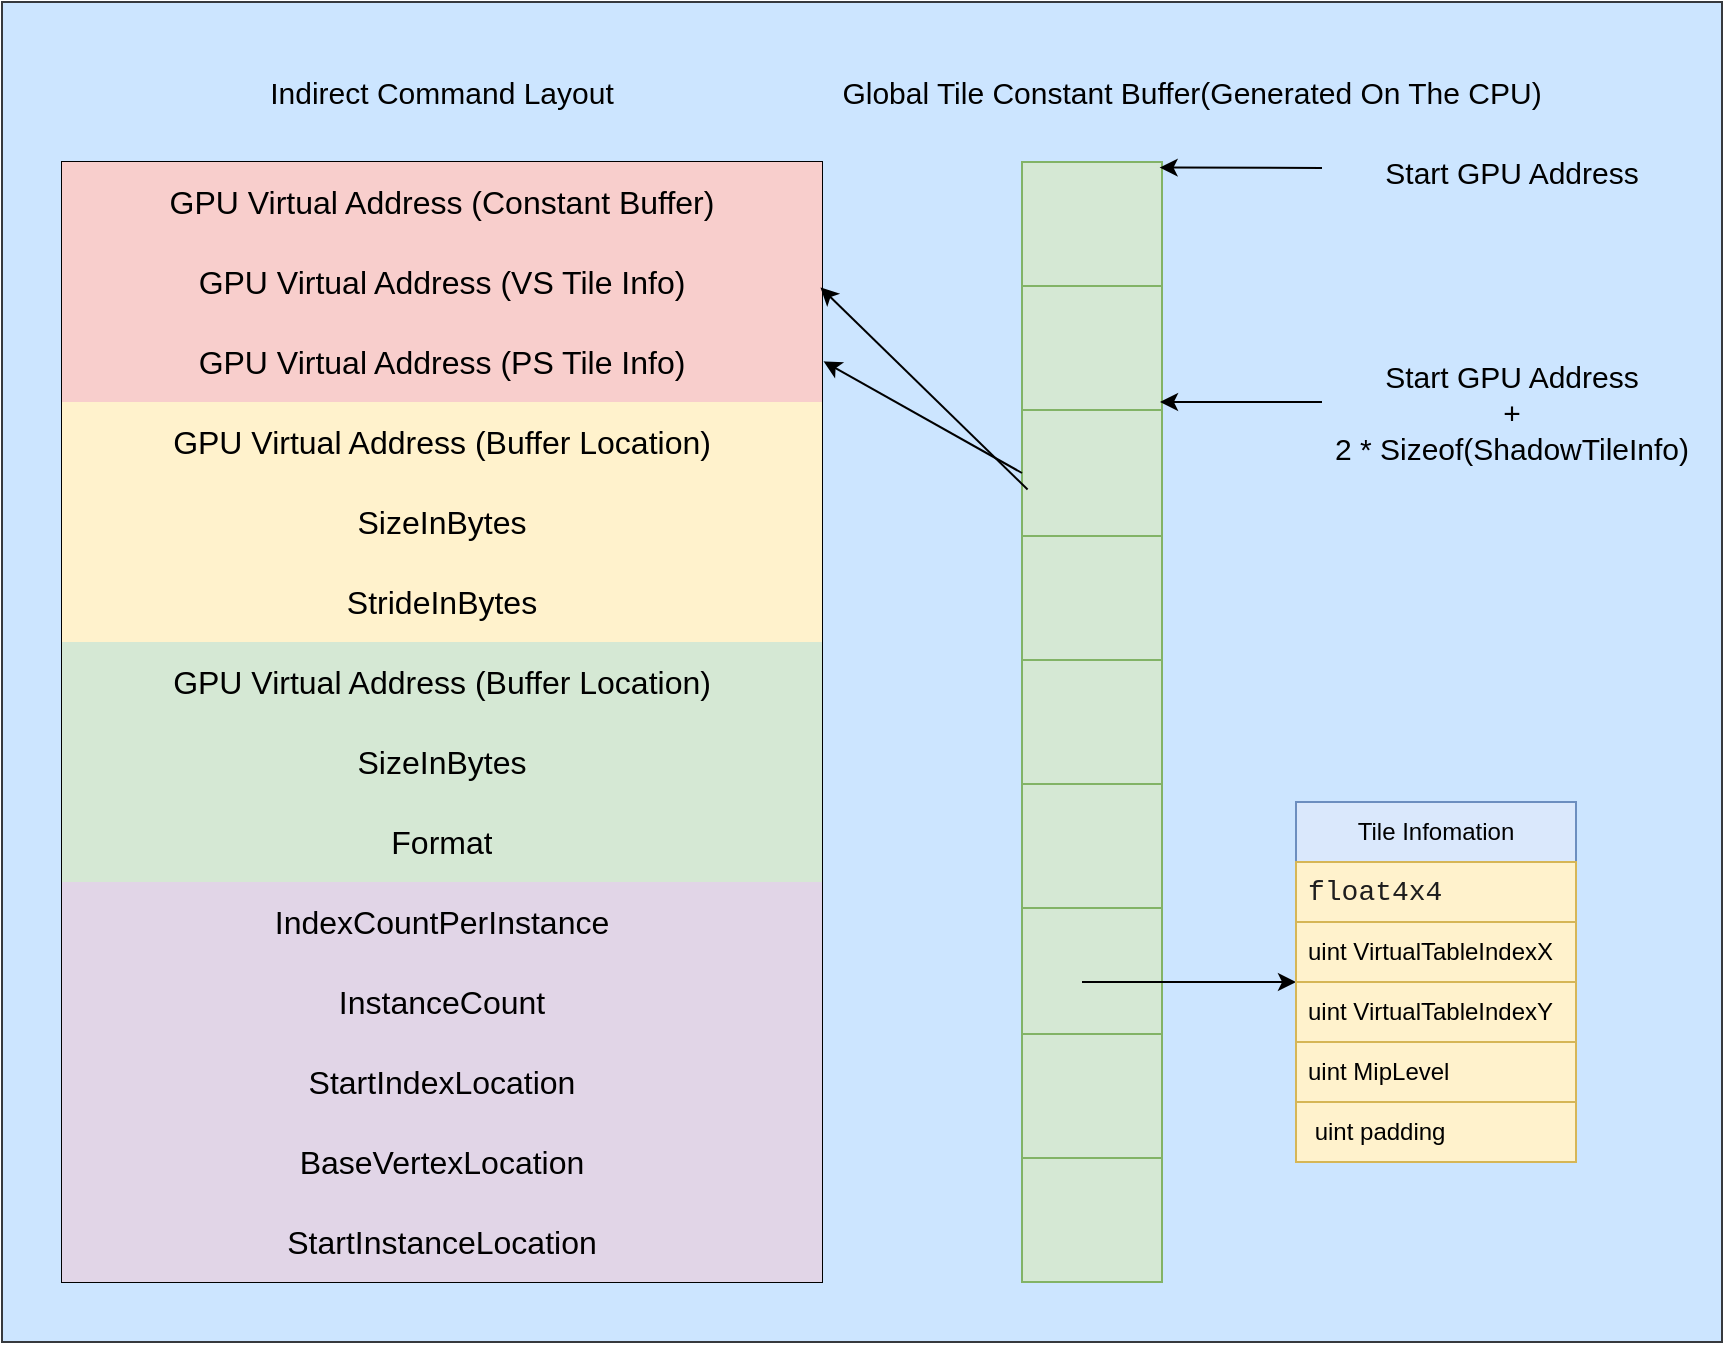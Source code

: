 <mxfile version="24.2.5" type="device">
  <diagram name="第 1 页" id="gTK-FKYgxDKsyjKZbXm8">
    <mxGraphModel dx="1050" dy="629" grid="1" gridSize="10" guides="1" tooltips="1" connect="1" arrows="1" fold="1" page="1" pageScale="1" pageWidth="827" pageHeight="1169" math="0" shadow="0">
      <root>
        <mxCell id="0" />
        <mxCell id="1" parent="0" />
        <mxCell id="mmLs14gXnxL-d7uuGad4-107" value="" style="rounded=0;whiteSpace=wrap;html=1;fillColor=#cce5ff;strokeColor=#36393d;" vertex="1" parent="1">
          <mxGeometry x="40" y="430" width="860" height="670" as="geometry" />
        </mxCell>
        <mxCell id="mmLs14gXnxL-d7uuGad4-26" value="" style="shape=table;startSize=0;container=1;collapsible=0;childLayout=tableLayout;fontSize=16;" vertex="1" parent="1">
          <mxGeometry x="70" y="510" width="380" height="560" as="geometry" />
        </mxCell>
        <mxCell id="mmLs14gXnxL-d7uuGad4-27" value="" style="shape=tableRow;horizontal=0;startSize=0;swimlaneHead=0;swimlaneBody=0;strokeColor=inherit;top=0;left=0;bottom=0;right=0;collapsible=0;dropTarget=0;fillColor=none;points=[[0,0.5],[1,0.5]];portConstraint=eastwest;fontSize=16;" vertex="1" parent="mmLs14gXnxL-d7uuGad4-26">
          <mxGeometry width="380" height="40" as="geometry" />
        </mxCell>
        <mxCell id="mmLs14gXnxL-d7uuGad4-28" value="GPU Virtual Address (Constant Buffer)" style="shape=partialRectangle;html=1;whiteSpace=wrap;connectable=0;strokeColor=#b85450;overflow=hidden;fillColor=#f8cecc;top=0;left=0;bottom=0;right=0;pointerEvents=1;fontSize=16;" vertex="1" parent="mmLs14gXnxL-d7uuGad4-27">
          <mxGeometry width="380" height="40" as="geometry">
            <mxRectangle width="380" height="40" as="alternateBounds" />
          </mxGeometry>
        </mxCell>
        <mxCell id="mmLs14gXnxL-d7uuGad4-29" style="shape=tableRow;horizontal=0;startSize=0;swimlaneHead=0;swimlaneBody=0;strokeColor=inherit;top=0;left=0;bottom=0;right=0;collapsible=0;dropTarget=0;fillColor=none;points=[[0,0.5],[1,0.5]];portConstraint=eastwest;fontSize=16;" vertex="1" parent="mmLs14gXnxL-d7uuGad4-26">
          <mxGeometry y="40" width="380" height="40" as="geometry" />
        </mxCell>
        <mxCell id="mmLs14gXnxL-d7uuGad4-30" value="GPU Virtual Address (VS Tile Info)" style="shape=partialRectangle;html=1;whiteSpace=wrap;connectable=0;strokeColor=#b85450;overflow=hidden;fillColor=#f8cecc;top=0;left=0;bottom=0;right=0;pointerEvents=1;fontSize=16;" vertex="1" parent="mmLs14gXnxL-d7uuGad4-29">
          <mxGeometry width="380" height="40" as="geometry">
            <mxRectangle width="380" height="40" as="alternateBounds" />
          </mxGeometry>
        </mxCell>
        <mxCell id="mmLs14gXnxL-d7uuGad4-31" style="shape=tableRow;horizontal=0;startSize=0;swimlaneHead=0;swimlaneBody=0;strokeColor=inherit;top=0;left=0;bottom=0;right=0;collapsible=0;dropTarget=0;fillColor=none;points=[[0,0.5],[1,0.5]];portConstraint=eastwest;fontSize=16;" vertex="1" parent="mmLs14gXnxL-d7uuGad4-26">
          <mxGeometry y="80" width="380" height="40" as="geometry" />
        </mxCell>
        <mxCell id="mmLs14gXnxL-d7uuGad4-32" value="GPU Virtual Address (PS Tile Info)" style="shape=partialRectangle;html=1;whiteSpace=wrap;connectable=0;strokeColor=#b85450;overflow=hidden;fillColor=#f8cecc;top=0;left=0;bottom=0;right=0;pointerEvents=1;fontSize=16;" vertex="1" parent="mmLs14gXnxL-d7uuGad4-31">
          <mxGeometry width="380" height="40" as="geometry">
            <mxRectangle width="380" height="40" as="alternateBounds" />
          </mxGeometry>
        </mxCell>
        <mxCell id="mmLs14gXnxL-d7uuGad4-33" value="" style="shape=tableRow;horizontal=0;startSize=0;swimlaneHead=0;swimlaneBody=0;strokeColor=inherit;top=0;left=0;bottom=0;right=0;collapsible=0;dropTarget=0;fillColor=none;points=[[0,0.5],[1,0.5]];portConstraint=eastwest;fontSize=16;" vertex="1" parent="mmLs14gXnxL-d7uuGad4-26">
          <mxGeometry y="120" width="380" height="40" as="geometry" />
        </mxCell>
        <mxCell id="mmLs14gXnxL-d7uuGad4-34" value="GPU Virtual Address (Buffer Location)" style="shape=partialRectangle;html=1;whiteSpace=wrap;connectable=0;strokeColor=#d6b656;overflow=hidden;fillColor=#fff2cc;top=0;left=0;bottom=0;right=0;pointerEvents=1;fontSize=16;" vertex="1" parent="mmLs14gXnxL-d7uuGad4-33">
          <mxGeometry width="380" height="40" as="geometry">
            <mxRectangle width="380" height="40" as="alternateBounds" />
          </mxGeometry>
        </mxCell>
        <mxCell id="mmLs14gXnxL-d7uuGad4-35" value="" style="shape=tableRow;horizontal=0;startSize=0;swimlaneHead=0;swimlaneBody=0;strokeColor=inherit;top=0;left=0;bottom=0;right=0;collapsible=0;dropTarget=0;fillColor=none;points=[[0,0.5],[1,0.5]];portConstraint=eastwest;fontSize=16;" vertex="1" parent="mmLs14gXnxL-d7uuGad4-26">
          <mxGeometry y="160" width="380" height="40" as="geometry" />
        </mxCell>
        <mxCell id="mmLs14gXnxL-d7uuGad4-36" value="SizeInBytes" style="shape=partialRectangle;html=1;whiteSpace=wrap;connectable=0;strokeColor=#d6b656;overflow=hidden;fillColor=#fff2cc;top=0;left=0;bottom=0;right=0;pointerEvents=1;fontSize=16;" vertex="1" parent="mmLs14gXnxL-d7uuGad4-35">
          <mxGeometry width="380" height="40" as="geometry">
            <mxRectangle width="380" height="40" as="alternateBounds" />
          </mxGeometry>
        </mxCell>
        <mxCell id="mmLs14gXnxL-d7uuGad4-37" style="shape=tableRow;horizontal=0;startSize=0;swimlaneHead=0;swimlaneBody=0;strokeColor=inherit;top=0;left=0;bottom=0;right=0;collapsible=0;dropTarget=0;fillColor=none;points=[[0,0.5],[1,0.5]];portConstraint=eastwest;fontSize=16;" vertex="1" parent="mmLs14gXnxL-d7uuGad4-26">
          <mxGeometry y="200" width="380" height="40" as="geometry" />
        </mxCell>
        <mxCell id="mmLs14gXnxL-d7uuGad4-38" value="StrideInBytes" style="shape=partialRectangle;html=1;whiteSpace=wrap;connectable=0;strokeColor=#d6b656;overflow=hidden;fillColor=#fff2cc;top=0;left=0;bottom=0;right=0;pointerEvents=1;fontSize=16;" vertex="1" parent="mmLs14gXnxL-d7uuGad4-37">
          <mxGeometry width="380" height="40" as="geometry">
            <mxRectangle width="380" height="40" as="alternateBounds" />
          </mxGeometry>
        </mxCell>
        <mxCell id="mmLs14gXnxL-d7uuGad4-39" style="shape=tableRow;horizontal=0;startSize=0;swimlaneHead=0;swimlaneBody=0;strokeColor=inherit;top=0;left=0;bottom=0;right=0;collapsible=0;dropTarget=0;fillColor=none;points=[[0,0.5],[1,0.5]];portConstraint=eastwest;fontSize=16;" vertex="1" parent="mmLs14gXnxL-d7uuGad4-26">
          <mxGeometry y="240" width="380" height="40" as="geometry" />
        </mxCell>
        <mxCell id="mmLs14gXnxL-d7uuGad4-40" value="GPU Virtual Address (Buffer Location)" style="shape=partialRectangle;html=1;whiteSpace=wrap;connectable=0;strokeColor=#82b366;overflow=hidden;fillColor=#d5e8d4;top=0;left=0;bottom=0;right=0;pointerEvents=1;fontSize=16;" vertex="1" parent="mmLs14gXnxL-d7uuGad4-39">
          <mxGeometry width="380" height="40" as="geometry">
            <mxRectangle width="380" height="40" as="alternateBounds" />
          </mxGeometry>
        </mxCell>
        <mxCell id="mmLs14gXnxL-d7uuGad4-41" style="shape=tableRow;horizontal=0;startSize=0;swimlaneHead=0;swimlaneBody=0;strokeColor=inherit;top=0;left=0;bottom=0;right=0;collapsible=0;dropTarget=0;fillColor=none;points=[[0,0.5],[1,0.5]];portConstraint=eastwest;fontSize=16;" vertex="1" parent="mmLs14gXnxL-d7uuGad4-26">
          <mxGeometry y="280" width="380" height="40" as="geometry" />
        </mxCell>
        <mxCell id="mmLs14gXnxL-d7uuGad4-42" value="SizeInBytes" style="shape=partialRectangle;html=1;whiteSpace=wrap;connectable=0;strokeColor=#82b366;overflow=hidden;fillColor=#d5e8d4;top=0;left=0;bottom=0;right=0;pointerEvents=1;fontSize=16;" vertex="1" parent="mmLs14gXnxL-d7uuGad4-41">
          <mxGeometry width="380" height="40" as="geometry">
            <mxRectangle width="380" height="40" as="alternateBounds" />
          </mxGeometry>
        </mxCell>
        <mxCell id="mmLs14gXnxL-d7uuGad4-43" style="shape=tableRow;horizontal=0;startSize=0;swimlaneHead=0;swimlaneBody=0;strokeColor=inherit;top=0;left=0;bottom=0;right=0;collapsible=0;dropTarget=0;fillColor=none;points=[[0,0.5],[1,0.5]];portConstraint=eastwest;fontSize=16;" vertex="1" parent="mmLs14gXnxL-d7uuGad4-26">
          <mxGeometry y="320" width="380" height="40" as="geometry" />
        </mxCell>
        <mxCell id="mmLs14gXnxL-d7uuGad4-44" value="Format" style="shape=partialRectangle;html=1;whiteSpace=wrap;connectable=0;strokeColor=#82b366;overflow=hidden;fillColor=#d5e8d4;top=0;left=0;bottom=0;right=0;pointerEvents=1;fontSize=16;" vertex="1" parent="mmLs14gXnxL-d7uuGad4-43">
          <mxGeometry width="380" height="40" as="geometry">
            <mxRectangle width="380" height="40" as="alternateBounds" />
          </mxGeometry>
        </mxCell>
        <mxCell id="mmLs14gXnxL-d7uuGad4-45" style="shape=tableRow;horizontal=0;startSize=0;swimlaneHead=0;swimlaneBody=0;strokeColor=inherit;top=0;left=0;bottom=0;right=0;collapsible=0;dropTarget=0;fillColor=none;points=[[0,0.5],[1,0.5]];portConstraint=eastwest;fontSize=16;" vertex="1" parent="mmLs14gXnxL-d7uuGad4-26">
          <mxGeometry y="360" width="380" height="40" as="geometry" />
        </mxCell>
        <mxCell id="mmLs14gXnxL-d7uuGad4-46" value="IndexCountPerInstance" style="shape=partialRectangle;html=1;whiteSpace=wrap;connectable=0;strokeColor=#9673a6;overflow=hidden;fillColor=#e1d5e7;top=0;left=0;bottom=0;right=0;pointerEvents=1;fontSize=16;" vertex="1" parent="mmLs14gXnxL-d7uuGad4-45">
          <mxGeometry width="380" height="40" as="geometry">
            <mxRectangle width="380" height="40" as="alternateBounds" />
          </mxGeometry>
        </mxCell>
        <mxCell id="mmLs14gXnxL-d7uuGad4-47" style="shape=tableRow;horizontal=0;startSize=0;swimlaneHead=0;swimlaneBody=0;strokeColor=inherit;top=0;left=0;bottom=0;right=0;collapsible=0;dropTarget=0;fillColor=none;points=[[0,0.5],[1,0.5]];portConstraint=eastwest;fontSize=16;" vertex="1" parent="mmLs14gXnxL-d7uuGad4-26">
          <mxGeometry y="400" width="380" height="40" as="geometry" />
        </mxCell>
        <mxCell id="mmLs14gXnxL-d7uuGad4-48" value="InstanceCount" style="shape=partialRectangle;html=1;whiteSpace=wrap;connectable=0;strokeColor=#9673a6;overflow=hidden;fillColor=#e1d5e7;top=0;left=0;bottom=0;right=0;pointerEvents=1;fontSize=16;" vertex="1" parent="mmLs14gXnxL-d7uuGad4-47">
          <mxGeometry width="380" height="40" as="geometry">
            <mxRectangle width="380" height="40" as="alternateBounds" />
          </mxGeometry>
        </mxCell>
        <mxCell id="mmLs14gXnxL-d7uuGad4-49" style="shape=tableRow;horizontal=0;startSize=0;swimlaneHead=0;swimlaneBody=0;strokeColor=inherit;top=0;left=0;bottom=0;right=0;collapsible=0;dropTarget=0;fillColor=none;points=[[0,0.5],[1,0.5]];portConstraint=eastwest;fontSize=16;" vertex="1" parent="mmLs14gXnxL-d7uuGad4-26">
          <mxGeometry y="440" width="380" height="40" as="geometry" />
        </mxCell>
        <mxCell id="mmLs14gXnxL-d7uuGad4-50" value="StartIndexLocation" style="shape=partialRectangle;html=1;whiteSpace=wrap;connectable=0;strokeColor=#9673a6;overflow=hidden;fillColor=#e1d5e7;top=0;left=0;bottom=0;right=0;pointerEvents=1;fontSize=16;" vertex="1" parent="mmLs14gXnxL-d7uuGad4-49">
          <mxGeometry width="380" height="40" as="geometry">
            <mxRectangle width="380" height="40" as="alternateBounds" />
          </mxGeometry>
        </mxCell>
        <mxCell id="mmLs14gXnxL-d7uuGad4-51" style="shape=tableRow;horizontal=0;startSize=0;swimlaneHead=0;swimlaneBody=0;strokeColor=inherit;top=0;left=0;bottom=0;right=0;collapsible=0;dropTarget=0;fillColor=none;points=[[0,0.5],[1,0.5]];portConstraint=eastwest;fontSize=16;" vertex="1" parent="mmLs14gXnxL-d7uuGad4-26">
          <mxGeometry y="480" width="380" height="40" as="geometry" />
        </mxCell>
        <mxCell id="mmLs14gXnxL-d7uuGad4-52" value="BaseVertexLocation" style="shape=partialRectangle;html=1;whiteSpace=wrap;connectable=0;strokeColor=#9673a6;overflow=hidden;fillColor=#e1d5e7;top=0;left=0;bottom=0;right=0;pointerEvents=1;fontSize=16;" vertex="1" parent="mmLs14gXnxL-d7uuGad4-51">
          <mxGeometry width="380" height="40" as="geometry">
            <mxRectangle width="380" height="40" as="alternateBounds" />
          </mxGeometry>
        </mxCell>
        <mxCell id="mmLs14gXnxL-d7uuGad4-53" style="shape=tableRow;horizontal=0;startSize=0;swimlaneHead=0;swimlaneBody=0;strokeColor=inherit;top=0;left=0;bottom=0;right=0;collapsible=0;dropTarget=0;fillColor=none;points=[[0,0.5],[1,0.5]];portConstraint=eastwest;fontSize=16;" vertex="1" parent="mmLs14gXnxL-d7uuGad4-26">
          <mxGeometry y="520" width="380" height="40" as="geometry" />
        </mxCell>
        <mxCell id="mmLs14gXnxL-d7uuGad4-54" value="StartInstanceLocation" style="shape=partialRectangle;html=1;whiteSpace=wrap;connectable=0;strokeColor=#9673a6;overflow=hidden;fillColor=#e1d5e7;top=0;left=0;bottom=0;right=0;pointerEvents=1;fontSize=16;" vertex="1" parent="mmLs14gXnxL-d7uuGad4-53">
          <mxGeometry width="380" height="40" as="geometry">
            <mxRectangle width="380" height="40" as="alternateBounds" />
          </mxGeometry>
        </mxCell>
        <mxCell id="mmLs14gXnxL-d7uuGad4-55" value="" style="shape=table;startSize=0;container=1;collapsible=0;childLayout=tableLayout;fontSize=16;fillColor=#d5e8d4;strokeColor=#82b366;" vertex="1" parent="1">
          <mxGeometry x="550" y="510" width="70" height="560" as="geometry" />
        </mxCell>
        <mxCell id="mmLs14gXnxL-d7uuGad4-68" style="shape=tableRow;horizontal=0;startSize=0;swimlaneHead=0;swimlaneBody=0;strokeColor=inherit;top=0;left=0;bottom=0;right=0;collapsible=0;dropTarget=0;fillColor=none;points=[[0,0.5],[1,0.5]];portConstraint=eastwest;fontSize=16;" vertex="1" parent="mmLs14gXnxL-d7uuGad4-55">
          <mxGeometry width="70" height="62" as="geometry" />
        </mxCell>
        <mxCell id="mmLs14gXnxL-d7uuGad4-69" style="shape=partialRectangle;html=1;whiteSpace=wrap;connectable=0;strokeColor=inherit;overflow=hidden;fillColor=none;top=0;left=0;bottom=0;right=0;pointerEvents=1;fontSize=16;" vertex="1" parent="mmLs14gXnxL-d7uuGad4-68">
          <mxGeometry width="70" height="62" as="geometry">
            <mxRectangle width="70" height="62" as="alternateBounds" />
          </mxGeometry>
        </mxCell>
        <mxCell id="mmLs14gXnxL-d7uuGad4-72" style="shape=tableRow;horizontal=0;startSize=0;swimlaneHead=0;swimlaneBody=0;strokeColor=inherit;top=0;left=0;bottom=0;right=0;collapsible=0;dropTarget=0;fillColor=none;points=[[0,0.5],[1,0.5]];portConstraint=eastwest;fontSize=16;" vertex="1" parent="mmLs14gXnxL-d7uuGad4-55">
          <mxGeometry y="62" width="70" height="62" as="geometry" />
        </mxCell>
        <mxCell id="mmLs14gXnxL-d7uuGad4-73" style="shape=partialRectangle;html=1;whiteSpace=wrap;connectable=0;strokeColor=inherit;overflow=hidden;fillColor=none;top=0;left=0;bottom=0;right=0;pointerEvents=1;fontSize=16;" vertex="1" parent="mmLs14gXnxL-d7uuGad4-72">
          <mxGeometry width="70" height="62" as="geometry">
            <mxRectangle width="70" height="62" as="alternateBounds" />
          </mxGeometry>
        </mxCell>
        <mxCell id="mmLs14gXnxL-d7uuGad4-76" style="shape=tableRow;horizontal=0;startSize=0;swimlaneHead=0;swimlaneBody=0;strokeColor=inherit;top=0;left=0;bottom=0;right=0;collapsible=0;dropTarget=0;fillColor=none;points=[[0,0.5],[1,0.5]];portConstraint=eastwest;fontSize=16;" vertex="1" parent="mmLs14gXnxL-d7uuGad4-55">
          <mxGeometry y="124" width="70" height="63" as="geometry" />
        </mxCell>
        <mxCell id="mmLs14gXnxL-d7uuGad4-77" style="shape=partialRectangle;html=1;whiteSpace=wrap;connectable=0;strokeColor=inherit;overflow=hidden;fillColor=none;top=0;left=0;bottom=0;right=0;pointerEvents=1;fontSize=16;" vertex="1" parent="mmLs14gXnxL-d7uuGad4-76">
          <mxGeometry width="70" height="63" as="geometry">
            <mxRectangle width="70" height="63" as="alternateBounds" />
          </mxGeometry>
        </mxCell>
        <mxCell id="mmLs14gXnxL-d7uuGad4-80" style="shape=tableRow;horizontal=0;startSize=0;swimlaneHead=0;swimlaneBody=0;strokeColor=inherit;top=0;left=0;bottom=0;right=0;collapsible=0;dropTarget=0;fillColor=none;points=[[0,0.5],[1,0.5]];portConstraint=eastwest;fontSize=16;" vertex="1" parent="mmLs14gXnxL-d7uuGad4-55">
          <mxGeometry y="187" width="70" height="62" as="geometry" />
        </mxCell>
        <mxCell id="mmLs14gXnxL-d7uuGad4-81" style="shape=partialRectangle;html=1;whiteSpace=wrap;connectable=0;strokeColor=inherit;overflow=hidden;fillColor=none;top=0;left=0;bottom=0;right=0;pointerEvents=1;fontSize=16;" vertex="1" parent="mmLs14gXnxL-d7uuGad4-80">
          <mxGeometry width="70" height="62" as="geometry">
            <mxRectangle width="70" height="62" as="alternateBounds" />
          </mxGeometry>
        </mxCell>
        <mxCell id="mmLs14gXnxL-d7uuGad4-84" style="shape=tableRow;horizontal=0;startSize=0;swimlaneHead=0;swimlaneBody=0;strokeColor=inherit;top=0;left=0;bottom=0;right=0;collapsible=0;dropTarget=0;fillColor=none;points=[[0,0.5],[1,0.5]];portConstraint=eastwest;fontSize=16;" vertex="1" parent="mmLs14gXnxL-d7uuGad4-55">
          <mxGeometry y="249" width="70" height="62" as="geometry" />
        </mxCell>
        <mxCell id="mmLs14gXnxL-d7uuGad4-85" style="shape=partialRectangle;html=1;whiteSpace=wrap;connectable=0;strokeColor=inherit;overflow=hidden;fillColor=none;top=0;left=0;bottom=0;right=0;pointerEvents=1;fontSize=16;" vertex="1" parent="mmLs14gXnxL-d7uuGad4-84">
          <mxGeometry width="70" height="62" as="geometry">
            <mxRectangle width="70" height="62" as="alternateBounds" />
          </mxGeometry>
        </mxCell>
        <mxCell id="mmLs14gXnxL-d7uuGad4-88" style="shape=tableRow;horizontal=0;startSize=0;swimlaneHead=0;swimlaneBody=0;strokeColor=inherit;top=0;left=0;bottom=0;right=0;collapsible=0;dropTarget=0;fillColor=none;points=[[0,0.5],[1,0.5]];portConstraint=eastwest;fontSize=16;" vertex="1" parent="mmLs14gXnxL-d7uuGad4-55">
          <mxGeometry y="311" width="70" height="62" as="geometry" />
        </mxCell>
        <mxCell id="mmLs14gXnxL-d7uuGad4-89" style="shape=partialRectangle;html=1;whiteSpace=wrap;connectable=0;strokeColor=inherit;overflow=hidden;fillColor=none;top=0;left=0;bottom=0;right=0;pointerEvents=1;fontSize=16;" vertex="1" parent="mmLs14gXnxL-d7uuGad4-88">
          <mxGeometry width="70" height="62" as="geometry">
            <mxRectangle width="70" height="62" as="alternateBounds" />
          </mxGeometry>
        </mxCell>
        <mxCell id="mmLs14gXnxL-d7uuGad4-56" value="" style="shape=tableRow;horizontal=0;startSize=0;swimlaneHead=0;swimlaneBody=0;strokeColor=inherit;top=0;left=0;bottom=0;right=0;collapsible=0;dropTarget=0;fillColor=none;points=[[0,0.5],[1,0.5]];portConstraint=eastwest;fontSize=16;" vertex="1" parent="mmLs14gXnxL-d7uuGad4-55">
          <mxGeometry y="373" width="70" height="63" as="geometry" />
        </mxCell>
        <mxCell id="mmLs14gXnxL-d7uuGad4-57" value="" style="shape=partialRectangle;html=1;whiteSpace=wrap;connectable=0;strokeColor=inherit;overflow=hidden;fillColor=none;top=0;left=0;bottom=0;right=0;pointerEvents=1;fontSize=16;" vertex="1" parent="mmLs14gXnxL-d7uuGad4-56">
          <mxGeometry width="70" height="63" as="geometry">
            <mxRectangle width="70" height="63" as="alternateBounds" />
          </mxGeometry>
        </mxCell>
        <mxCell id="mmLs14gXnxL-d7uuGad4-60" value="" style="shape=tableRow;horizontal=0;startSize=0;swimlaneHead=0;swimlaneBody=0;strokeColor=inherit;top=0;left=0;bottom=0;right=0;collapsible=0;dropTarget=0;fillColor=none;points=[[0,0.5],[1,0.5]];portConstraint=eastwest;fontSize=16;" vertex="1" parent="mmLs14gXnxL-d7uuGad4-55">
          <mxGeometry y="436" width="70" height="62" as="geometry" />
        </mxCell>
        <mxCell id="mmLs14gXnxL-d7uuGad4-61" value="" style="shape=partialRectangle;html=1;whiteSpace=wrap;connectable=0;strokeColor=inherit;overflow=hidden;fillColor=none;top=0;left=0;bottom=0;right=0;pointerEvents=1;fontSize=16;" vertex="1" parent="mmLs14gXnxL-d7uuGad4-60">
          <mxGeometry width="70" height="62" as="geometry">
            <mxRectangle width="70" height="62" as="alternateBounds" />
          </mxGeometry>
        </mxCell>
        <mxCell id="mmLs14gXnxL-d7uuGad4-64" value="" style="shape=tableRow;horizontal=0;startSize=0;swimlaneHead=0;swimlaneBody=0;strokeColor=inherit;top=0;left=0;bottom=0;right=0;collapsible=0;dropTarget=0;fillColor=none;points=[[0,0.5],[1,0.5]];portConstraint=eastwest;fontSize=16;" vertex="1" parent="mmLs14gXnxL-d7uuGad4-55">
          <mxGeometry y="498" width="70" height="62" as="geometry" />
        </mxCell>
        <mxCell id="mmLs14gXnxL-d7uuGad4-65" value="" style="shape=partialRectangle;html=1;whiteSpace=wrap;connectable=0;strokeColor=inherit;overflow=hidden;fillColor=none;top=0;left=0;bottom=0;right=0;pointerEvents=1;fontSize=16;" vertex="1" parent="mmLs14gXnxL-d7uuGad4-64">
          <mxGeometry width="70" height="62" as="geometry">
            <mxRectangle width="70" height="62" as="alternateBounds" />
          </mxGeometry>
        </mxCell>
        <mxCell id="mmLs14gXnxL-d7uuGad4-92" value="" style="endArrow=classic;html=1;rounded=0;exitX=0.04;exitY=0.631;exitDx=0;exitDy=0;exitPerimeter=0;entryX=0.998;entryY=0.112;entryDx=0;entryDy=0;entryPerimeter=0;" edge="1" parent="1" source="mmLs14gXnxL-d7uuGad4-76" target="mmLs14gXnxL-d7uuGad4-26">
          <mxGeometry width="50" height="50" relative="1" as="geometry">
            <mxPoint x="600" y="690" as="sourcePoint" />
            <mxPoint x="650" y="640" as="targetPoint" />
          </mxGeometry>
        </mxCell>
        <mxCell id="mmLs14gXnxL-d7uuGad4-93" value="" style="endArrow=classic;html=1;rounded=0;entryX=1.002;entryY=0.178;entryDx=0;entryDy=0;entryPerimeter=0;exitX=0;exitY=0.5;exitDx=0;exitDy=0;" edge="1" parent="1" source="mmLs14gXnxL-d7uuGad4-76" target="mmLs14gXnxL-d7uuGad4-26">
          <mxGeometry width="50" height="50" relative="1" as="geometry">
            <mxPoint x="730" y="670" as="sourcePoint" />
            <mxPoint x="459" y="583" as="targetPoint" />
          </mxGeometry>
        </mxCell>
        <mxCell id="mmLs14gXnxL-d7uuGad4-94" value="" style="endArrow=classic;html=1;rounded=0;entryX=0.983;entryY=0.045;entryDx=0;entryDy=0;entryPerimeter=0;" edge="1" parent="1" target="mmLs14gXnxL-d7uuGad4-68">
          <mxGeometry width="50" height="50" relative="1" as="geometry">
            <mxPoint x="700" y="513" as="sourcePoint" />
            <mxPoint x="650" y="640" as="targetPoint" />
          </mxGeometry>
        </mxCell>
        <mxCell id="mmLs14gXnxL-d7uuGad4-95" value="Start GPU Address" style="text;html=1;align=center;verticalAlign=middle;whiteSpace=wrap;rounded=0;fontSize=15;" vertex="1" parent="1">
          <mxGeometry x="700" y="500" width="190" height="30" as="geometry" />
        </mxCell>
        <mxCell id="mmLs14gXnxL-d7uuGad4-96" value="Indirect Command Layout" style="text;html=1;align=center;verticalAlign=middle;whiteSpace=wrap;rounded=0;fontSize=15;" vertex="1" parent="1">
          <mxGeometry x="155" y="460" width="210" height="30" as="geometry" />
        </mxCell>
        <mxCell id="mmLs14gXnxL-d7uuGad4-97" value="Global Tile Constant Buffer(Generated On The CPU)" style="text;html=1;align=center;verticalAlign=middle;whiteSpace=wrap;rounded=0;fontSize=15;" vertex="1" parent="1">
          <mxGeometry x="450" y="460" width="370" height="30" as="geometry" />
        </mxCell>
        <mxCell id="mmLs14gXnxL-d7uuGad4-98" value="Start GPU Address&lt;div style=&quot;font-size: 15px;&quot;&gt;+&lt;/div&gt;&lt;div style=&quot;font-size: 15px;&quot;&gt;2 * Sizeof(ShadowTileInfo)&lt;/div&gt;" style="text;html=1;align=center;verticalAlign=middle;whiteSpace=wrap;rounded=0;fontSize=15;" vertex="1" parent="1">
          <mxGeometry x="700" y="600" width="190" height="70" as="geometry" />
        </mxCell>
        <mxCell id="mmLs14gXnxL-d7uuGad4-99" value="" style="endArrow=classic;html=1;rounded=0;entryX=0.983;entryY=0.045;entryDx=0;entryDy=0;entryPerimeter=0;" edge="1" parent="1">
          <mxGeometry width="50" height="50" relative="1" as="geometry">
            <mxPoint x="700" y="630" as="sourcePoint" />
            <mxPoint x="619" y="630" as="targetPoint" />
          </mxGeometry>
        </mxCell>
        <mxCell id="mmLs14gXnxL-d7uuGad4-100" value="" style="endArrow=classic;html=1;rounded=0;" edge="1" parent="1" target="mmLs14gXnxL-d7uuGad4-101">
          <mxGeometry width="50" height="50" relative="1" as="geometry">
            <mxPoint x="580" y="920" as="sourcePoint" />
            <mxPoint x="680" y="920" as="targetPoint" />
          </mxGeometry>
        </mxCell>
        <mxCell id="mmLs14gXnxL-d7uuGad4-101" value="Tile Infomation" style="swimlane;fontStyle=0;childLayout=stackLayout;horizontal=1;startSize=30;horizontalStack=0;resizeParent=1;resizeParentMax=0;resizeLast=0;collapsible=1;marginBottom=0;whiteSpace=wrap;html=1;fillColor=#dae8fc;strokeColor=#6c8ebf;" vertex="1" parent="1">
          <mxGeometry x="687" y="830" width="140" height="180" as="geometry" />
        </mxCell>
        <mxCell id="mmLs14gXnxL-d7uuGad4-102" value="&lt;div style=&quot;line-height: 19px;&quot;&gt;&lt;font color=&quot;#1e1e1e&quot; face=&quot;Consolas, Courier New, monospace&quot;&gt;&lt;span style=&quot;font-size: 14px; white-space: pre;&quot;&gt;float4x4&lt;/span&gt;&lt;/font&gt;&lt;br&gt;&lt;/div&gt;" style="text;strokeColor=#d6b656;fillColor=#fff2cc;align=left;verticalAlign=middle;spacingLeft=4;spacingRight=4;overflow=hidden;points=[[0,0.5],[1,0.5]];portConstraint=eastwest;rotatable=0;whiteSpace=wrap;html=1;" vertex="1" parent="mmLs14gXnxL-d7uuGad4-101">
          <mxGeometry y="30" width="140" height="30" as="geometry" />
        </mxCell>
        <mxCell id="mmLs14gXnxL-d7uuGad4-103" value="uint VirtualTableIndexX" style="text;strokeColor=#d6b656;fillColor=#fff2cc;align=left;verticalAlign=middle;spacingLeft=4;spacingRight=4;overflow=hidden;points=[[0,0.5],[1,0.5]];portConstraint=eastwest;rotatable=0;whiteSpace=wrap;html=1;" vertex="1" parent="mmLs14gXnxL-d7uuGad4-101">
          <mxGeometry y="60" width="140" height="30" as="geometry" />
        </mxCell>
        <mxCell id="mmLs14gXnxL-d7uuGad4-104" value="uint VirtualTableIndexY" style="text;strokeColor=#d6b656;fillColor=#fff2cc;align=left;verticalAlign=middle;spacingLeft=4;spacingRight=4;overflow=hidden;points=[[0,0.5],[1,0.5]];portConstraint=eastwest;rotatable=0;whiteSpace=wrap;html=1;" vertex="1" parent="mmLs14gXnxL-d7uuGad4-101">
          <mxGeometry y="90" width="140" height="30" as="geometry" />
        </mxCell>
        <mxCell id="mmLs14gXnxL-d7uuGad4-106" value="uint MipLevel" style="text;strokeColor=#d6b656;fillColor=#fff2cc;align=left;verticalAlign=middle;spacingLeft=4;spacingRight=4;overflow=hidden;points=[[0,0.5],[1,0.5]];portConstraint=eastwest;rotatable=0;whiteSpace=wrap;html=1;" vertex="1" parent="mmLs14gXnxL-d7uuGad4-101">
          <mxGeometry y="120" width="140" height="30" as="geometry" />
        </mxCell>
        <mxCell id="mmLs14gXnxL-d7uuGad4-105" value="&amp;nbsp;uint padding" style="text;strokeColor=#d6b656;fillColor=#fff2cc;align=left;verticalAlign=middle;spacingLeft=4;spacingRight=4;overflow=hidden;points=[[0,0.5],[1,0.5]];portConstraint=eastwest;rotatable=0;whiteSpace=wrap;html=1;" vertex="1" parent="mmLs14gXnxL-d7uuGad4-101">
          <mxGeometry y="150" width="140" height="30" as="geometry" />
        </mxCell>
      </root>
    </mxGraphModel>
  </diagram>
</mxfile>
